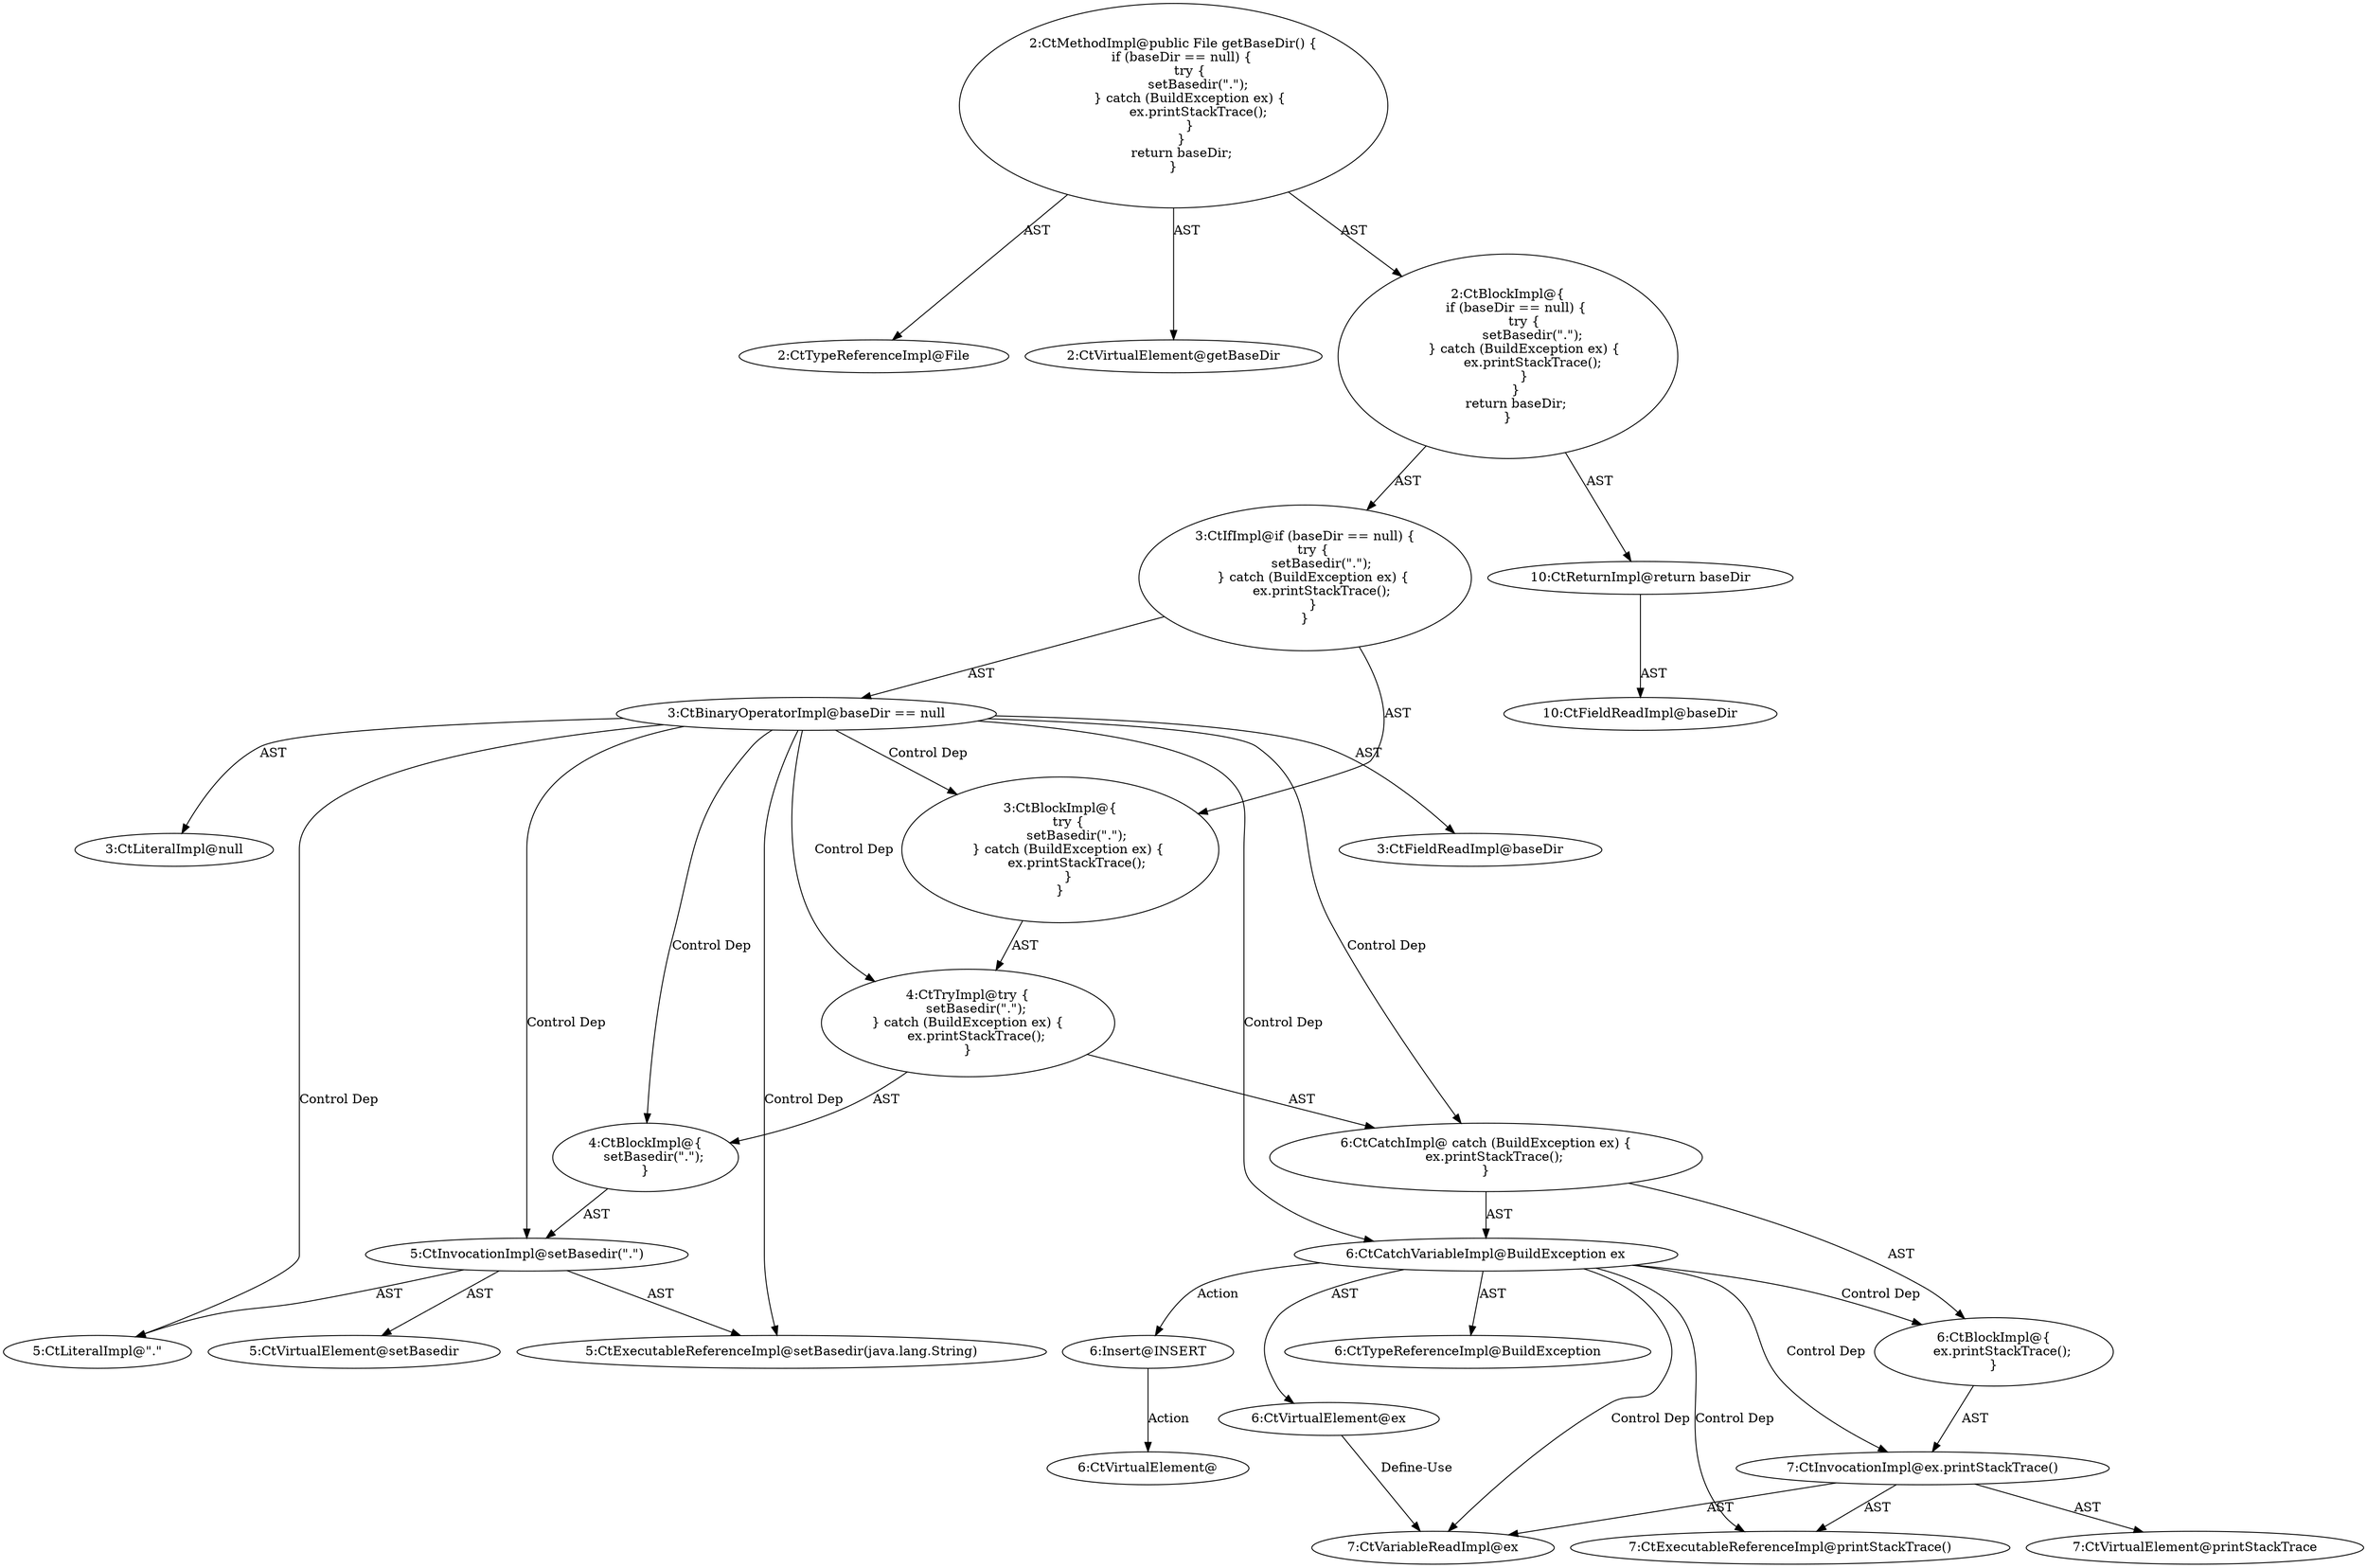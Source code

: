 digraph "getBaseDir#?" {
0 [label="2:CtTypeReferenceImpl@File" shape=ellipse]
1 [label="2:CtVirtualElement@getBaseDir" shape=ellipse]
2 [label="3:CtFieldReadImpl@baseDir" shape=ellipse]
3 [label="3:CtLiteralImpl@null" shape=ellipse]
4 [label="3:CtBinaryOperatorImpl@baseDir == null" shape=ellipse]
5 [label="5:CtExecutableReferenceImpl@setBasedir(java.lang.String)" shape=ellipse]
6 [label="5:CtVirtualElement@setBasedir" shape=ellipse]
7 [label="5:CtLiteralImpl@\".\"" shape=ellipse]
8 [label="5:CtInvocationImpl@setBasedir(\".\")" shape=ellipse]
9 [label="4:CtBlockImpl@\{
    setBasedir(\".\");
\}" shape=ellipse]
10 [label="6:CtVirtualElement@ex" shape=ellipse]
11 [label="6:CtTypeReferenceImpl@BuildException" shape=ellipse]
12 [label="6:CtCatchVariableImpl@BuildException ex" shape=ellipse]
13 [label="7:CtExecutableReferenceImpl@printStackTrace()" shape=ellipse]
14 [label="7:CtVirtualElement@printStackTrace" shape=ellipse]
15 [label="7:CtVariableReadImpl@ex" shape=ellipse]
16 [label="7:CtInvocationImpl@ex.printStackTrace()" shape=ellipse]
17 [label="6:CtBlockImpl@\{
    ex.printStackTrace();
\}" shape=ellipse]
18 [label="6:CtCatchImpl@ catch (BuildException ex) \{
    ex.printStackTrace();
\}" shape=ellipse]
19 [label="4:CtTryImpl@try \{
    setBasedir(\".\");
\} catch (BuildException ex) \{
    ex.printStackTrace();
\}" shape=ellipse]
20 [label="3:CtBlockImpl@\{
    try \{
        setBasedir(\".\");
    \} catch (BuildException ex) \{
        ex.printStackTrace();
    \}
\}" shape=ellipse]
21 [label="3:CtIfImpl@if (baseDir == null) \{
    try \{
        setBasedir(\".\");
    \} catch (BuildException ex) \{
        ex.printStackTrace();
    \}
\}" shape=ellipse]
22 [label="10:CtFieldReadImpl@baseDir" shape=ellipse]
23 [label="10:CtReturnImpl@return baseDir" shape=ellipse]
24 [label="2:CtBlockImpl@\{
    if (baseDir == null) \{
        try \{
            setBasedir(\".\");
        \} catch (BuildException ex) \{
            ex.printStackTrace();
        \}
    \}
    return baseDir;
\}" shape=ellipse]
25 [label="2:CtMethodImpl@public File getBaseDir() \{
    if (baseDir == null) \{
        try \{
            setBasedir(\".\");
        \} catch (BuildException ex) \{
            ex.printStackTrace();
        \}
    \}
    return baseDir;
\}" shape=ellipse]
26 [label="6:Insert@INSERT" shape=ellipse]
27 [label="6:CtVirtualElement@" shape=ellipse]
4 -> 2 [label="AST"];
4 -> 3 [label="AST"];
4 -> 20 [label="Control Dep"];
4 -> 19 [label="Control Dep"];
4 -> 9 [label="Control Dep"];
4 -> 8 [label="Control Dep"];
4 -> 5 [label="Control Dep"];
4 -> 7 [label="Control Dep"];
4 -> 18 [label="Control Dep"];
4 -> 12 [label="Control Dep"];
8 -> 6 [label="AST"];
8 -> 5 [label="AST"];
8 -> 7 [label="AST"];
9 -> 8 [label="AST"];
10 -> 15 [label="Define-Use"];
12 -> 10 [label="AST"];
12 -> 11 [label="AST"];
12 -> 17 [label="Control Dep"];
12 -> 16 [label="Control Dep"];
12 -> 13 [label="Control Dep"];
12 -> 15 [label="Control Dep"];
12 -> 26 [label="Action"];
16 -> 14 [label="AST"];
16 -> 15 [label="AST"];
16 -> 13 [label="AST"];
17 -> 16 [label="AST"];
18 -> 12 [label="AST"];
18 -> 17 [label="AST"];
19 -> 9 [label="AST"];
19 -> 18 [label="AST"];
20 -> 19 [label="AST"];
21 -> 4 [label="AST"];
21 -> 20 [label="AST"];
23 -> 22 [label="AST"];
24 -> 21 [label="AST"];
24 -> 23 [label="AST"];
25 -> 1 [label="AST"];
25 -> 0 [label="AST"];
25 -> 24 [label="AST"];
26 -> 27 [label="Action"];
}
